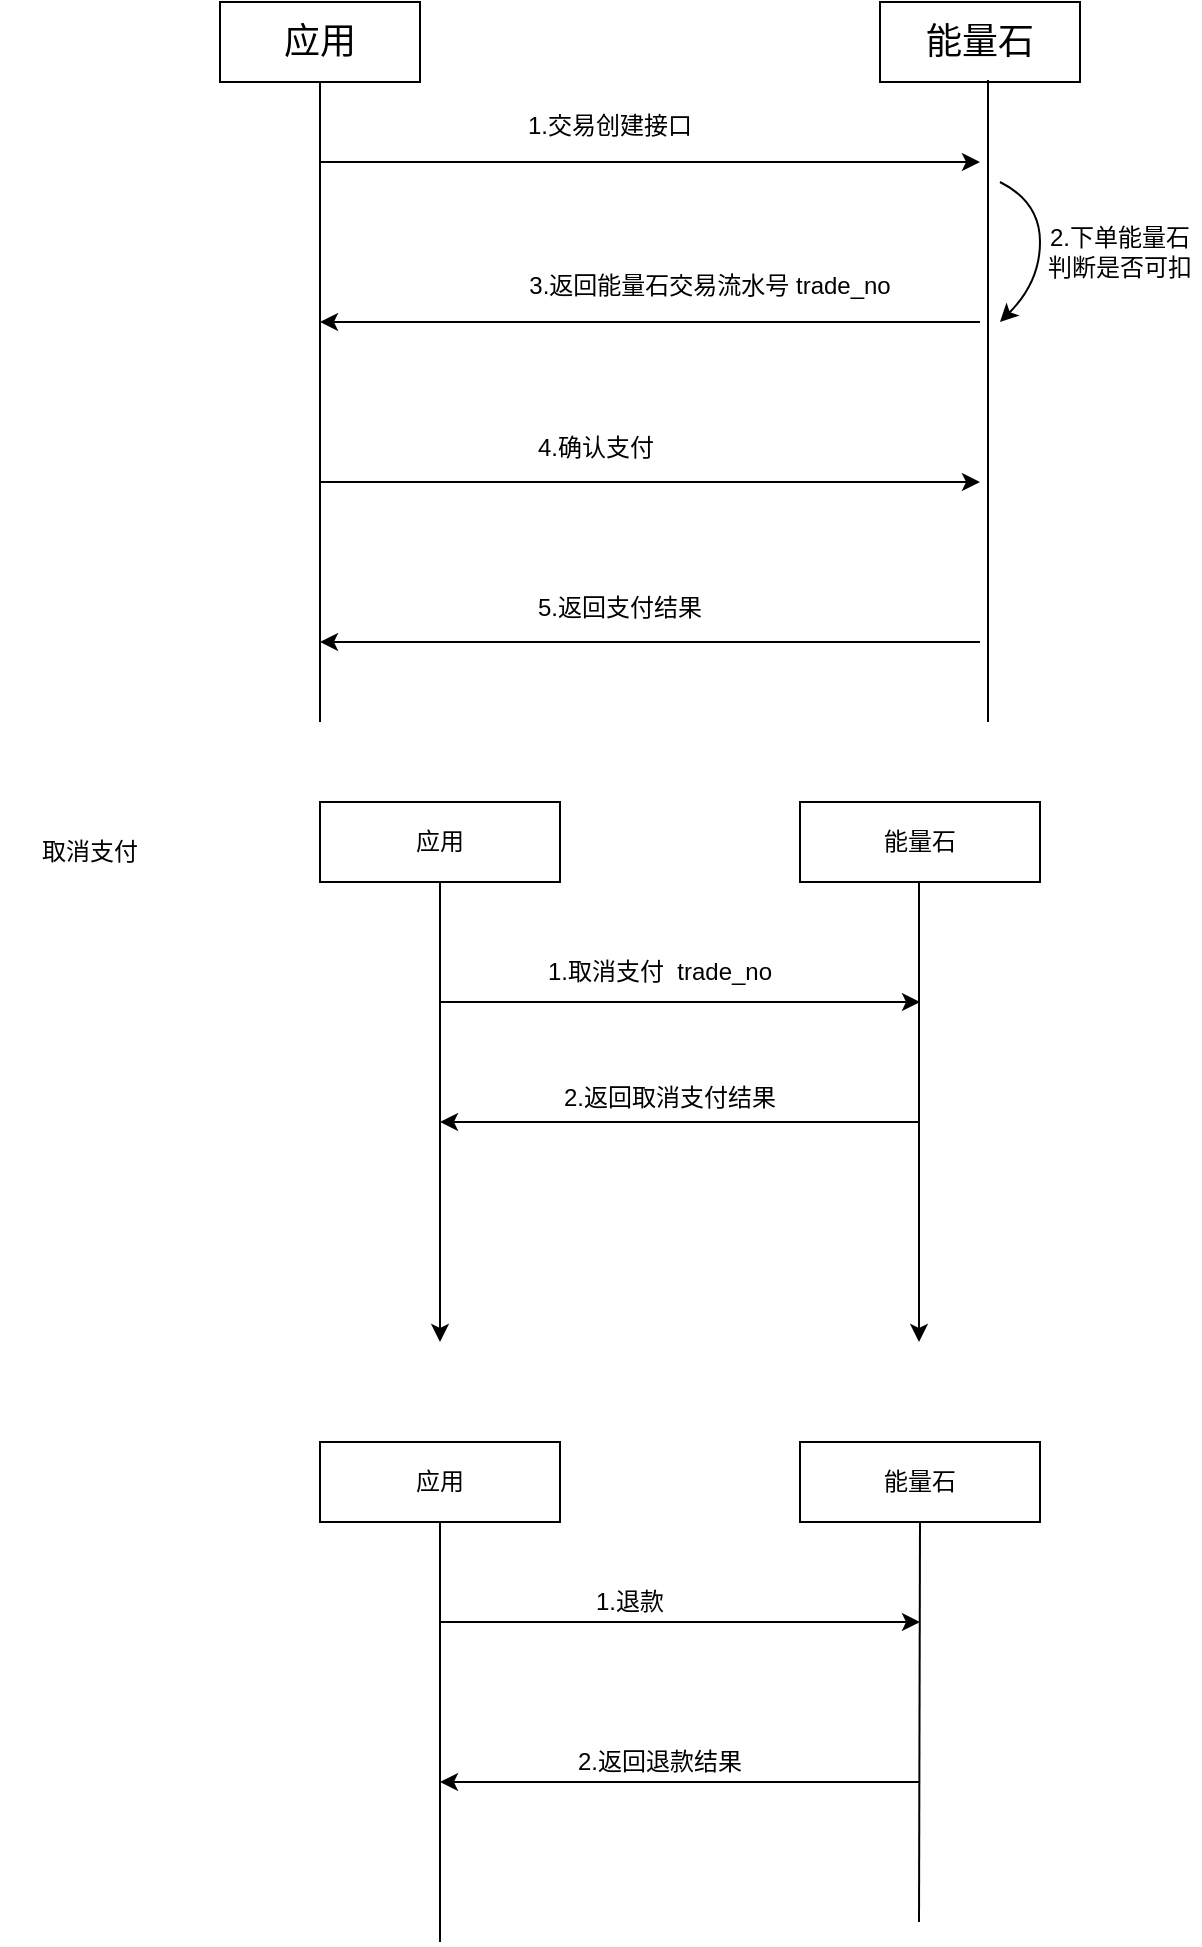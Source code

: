 <mxfile version="14.2.9" type="github">
  <diagram id="GnzU8eZ2AgWcuZcS46n4" name="Page-1">
    <mxGraphModel dx="946" dy="614" grid="1" gridSize="10" guides="1" tooltips="1" connect="1" arrows="1" fold="1" page="1" pageScale="1" pageWidth="827" pageHeight="1169" math="0" shadow="0">
      <root>
        <mxCell id="0" />
        <mxCell id="1" parent="0" />
        <mxCell id="YJyPMQriDYBK7T8zSJiG-1" value="&lt;font style=&quot;font-size: 18px&quot;&gt;应用&lt;/font&gt;" style="rounded=0;whiteSpace=wrap;html=1;" parent="1" vertex="1">
          <mxGeometry x="150" y="40" width="100" height="40" as="geometry" />
        </mxCell>
        <mxCell id="YJyPMQriDYBK7T8zSJiG-2" value="&lt;span style=&quot;font-size: 18px&quot;&gt;能量石&lt;/span&gt;" style="rounded=0;whiteSpace=wrap;html=1;" parent="1" vertex="1">
          <mxGeometry x="480" y="40" width="100" height="40" as="geometry" />
        </mxCell>
        <mxCell id="YJyPMQriDYBK7T8zSJiG-3" value="" style="endArrow=none;html=1;entryX=0.5;entryY=1;entryDx=0;entryDy=0;" parent="1" target="YJyPMQriDYBK7T8zSJiG-1" edge="1">
          <mxGeometry width="50" height="50" relative="1" as="geometry">
            <mxPoint x="200" y="400" as="sourcePoint" />
            <mxPoint x="200" y="90" as="targetPoint" />
          </mxGeometry>
        </mxCell>
        <mxCell id="YJyPMQriDYBK7T8zSJiG-4" value="" style="endArrow=none;html=1;entryX=0.4;entryY=0.975;entryDx=0;entryDy=0;entryPerimeter=0;" parent="1" edge="1">
          <mxGeometry width="50" height="50" relative="1" as="geometry">
            <mxPoint x="534" y="400" as="sourcePoint" />
            <mxPoint x="534" y="79" as="targetPoint" />
          </mxGeometry>
        </mxCell>
        <mxCell id="YJyPMQriDYBK7T8zSJiG-5" value="" style="endArrow=classic;html=1;" parent="1" edge="1">
          <mxGeometry width="50" height="50" relative="1" as="geometry">
            <mxPoint x="200" y="120" as="sourcePoint" />
            <mxPoint x="530" y="120" as="targetPoint" />
          </mxGeometry>
        </mxCell>
        <mxCell id="YJyPMQriDYBK7T8zSJiG-9" value="1.交易创建接口" style="text;html=1;strokeColor=none;fillColor=none;align=center;verticalAlign=middle;whiteSpace=wrap;rounded=0;" parent="1" vertex="1">
          <mxGeometry x="240" y="87" width="210" height="30" as="geometry" />
        </mxCell>
        <mxCell id="YJyPMQriDYBK7T8zSJiG-15" value="" style="endArrow=classic;html=1;" parent="1" edge="1">
          <mxGeometry width="50" height="50" relative="1" as="geometry">
            <mxPoint x="530" y="200" as="sourcePoint" />
            <mxPoint x="200" y="200" as="targetPoint" />
          </mxGeometry>
        </mxCell>
        <mxCell id="YJyPMQriDYBK7T8zSJiG-17" value="&lt;font style=&quot;font-size: 12px&quot;&gt;3.返回能量石交易流水号 trade_no&lt;/font&gt;" style="text;html=1;strokeColor=none;fillColor=none;align=center;verticalAlign=middle;whiteSpace=wrap;rounded=0;" parent="1" vertex="1">
          <mxGeometry x="300" y="172" width="190" height="20" as="geometry" />
        </mxCell>
        <mxCell id="YJyPMQriDYBK7T8zSJiG-18" value="" style="endArrow=classic;html=1;" parent="1" edge="1">
          <mxGeometry width="50" height="50" relative="1" as="geometry">
            <mxPoint x="200" y="280" as="sourcePoint" />
            <mxPoint x="530" y="280" as="targetPoint" />
          </mxGeometry>
        </mxCell>
        <mxCell id="YJyPMQriDYBK7T8zSJiG-19" value="4.确认支付" style="text;html=1;strokeColor=none;fillColor=none;align=center;verticalAlign=middle;whiteSpace=wrap;rounded=0;" parent="1" vertex="1">
          <mxGeometry x="268" y="253" width="140" height="20" as="geometry" />
        </mxCell>
        <mxCell id="YJyPMQriDYBK7T8zSJiG-20" value="" style="endArrow=classic;html=1;" parent="1" edge="1">
          <mxGeometry width="50" height="50" relative="1" as="geometry">
            <mxPoint x="530" y="360" as="sourcePoint" />
            <mxPoint x="200" y="360" as="targetPoint" />
          </mxGeometry>
        </mxCell>
        <mxCell id="YJyPMQriDYBK7T8zSJiG-22" value="5.返回支付结果" style="text;html=1;strokeColor=none;fillColor=none;align=center;verticalAlign=middle;whiteSpace=wrap;rounded=0;" parent="1" vertex="1">
          <mxGeometry x="290" y="333" width="120" height="20" as="geometry" />
        </mxCell>
        <mxCell id="YJyPMQriDYBK7T8zSJiG-23" value="" style="curved=1;endArrow=classic;html=1;" parent="1" edge="1">
          <mxGeometry width="50" height="50" relative="1" as="geometry">
            <mxPoint x="540" y="130" as="sourcePoint" />
            <mxPoint x="540" y="200" as="targetPoint" />
            <Array as="points">
              <mxPoint x="560" y="140" />
              <mxPoint x="560" y="180" />
            </Array>
          </mxGeometry>
        </mxCell>
        <mxCell id="YJyPMQriDYBK7T8zSJiG-24" value="2.下单能量石判断是否可扣" style="text;html=1;strokeColor=none;fillColor=none;align=center;verticalAlign=middle;whiteSpace=wrap;rounded=0;" parent="1" vertex="1">
          <mxGeometry x="560" y="130" width="80" height="70" as="geometry" />
        </mxCell>
        <mxCell id="1PeLt3ajw9_XDMxhFQdu-1" value="应用" style="rounded=0;whiteSpace=wrap;html=1;" vertex="1" parent="1">
          <mxGeometry x="200" y="440" width="120" height="40" as="geometry" />
        </mxCell>
        <mxCell id="1PeLt3ajw9_XDMxhFQdu-2" value="能量石" style="rounded=0;whiteSpace=wrap;html=1;" vertex="1" parent="1">
          <mxGeometry x="440" y="440" width="120" height="40" as="geometry" />
        </mxCell>
        <mxCell id="1PeLt3ajw9_XDMxhFQdu-3" value="取消支付" style="text;html=1;strokeColor=none;fillColor=none;align=center;verticalAlign=middle;whiteSpace=wrap;rounded=0;" vertex="1" parent="1">
          <mxGeometry x="40" y="440" width="90" height="50" as="geometry" />
        </mxCell>
        <mxCell id="1PeLt3ajw9_XDMxhFQdu-4" value="" style="endArrow=classic;html=1;exitX=0.5;exitY=1;exitDx=0;exitDy=0;" edge="1" parent="1" source="1PeLt3ajw9_XDMxhFQdu-1">
          <mxGeometry width="50" height="50" relative="1" as="geometry">
            <mxPoint x="420" y="580" as="sourcePoint" />
            <mxPoint x="260" y="710" as="targetPoint" />
          </mxGeometry>
        </mxCell>
        <mxCell id="1PeLt3ajw9_XDMxhFQdu-5" value="" style="endArrow=classic;html=1;exitX=0.5;exitY=1;exitDx=0;exitDy=0;" edge="1" parent="1">
          <mxGeometry width="50" height="50" relative="1" as="geometry">
            <mxPoint x="499.5" y="480" as="sourcePoint" />
            <mxPoint x="499.5" y="710" as="targetPoint" />
          </mxGeometry>
        </mxCell>
        <mxCell id="1PeLt3ajw9_XDMxhFQdu-6" value="" style="endArrow=classic;html=1;" edge="1" parent="1">
          <mxGeometry width="50" height="50" relative="1" as="geometry">
            <mxPoint x="260" y="540" as="sourcePoint" />
            <mxPoint x="500" y="540" as="targetPoint" />
          </mxGeometry>
        </mxCell>
        <mxCell id="1PeLt3ajw9_XDMxhFQdu-7" value="1.取消支付&amp;nbsp; trade_no" style="text;html=1;strokeColor=none;fillColor=none;align=center;verticalAlign=middle;whiteSpace=wrap;rounded=0;" vertex="1" parent="1">
          <mxGeometry x="310" y="510" width="120" height="30" as="geometry" />
        </mxCell>
        <mxCell id="1PeLt3ajw9_XDMxhFQdu-8" value="" style="endArrow=classic;html=1;" edge="1" parent="1">
          <mxGeometry width="50" height="50" relative="1" as="geometry">
            <mxPoint x="500" y="600" as="sourcePoint" />
            <mxPoint x="260" y="600" as="targetPoint" />
          </mxGeometry>
        </mxCell>
        <mxCell id="1PeLt3ajw9_XDMxhFQdu-9" value="2.返回取消支付结果" style="text;html=1;strokeColor=none;fillColor=none;align=center;verticalAlign=middle;whiteSpace=wrap;rounded=0;" vertex="1" parent="1">
          <mxGeometry x="320" y="575" width="110" height="25" as="geometry" />
        </mxCell>
        <mxCell id="1PeLt3ajw9_XDMxhFQdu-11" value="应用" style="rounded=0;whiteSpace=wrap;html=1;" vertex="1" parent="1">
          <mxGeometry x="200" y="760" width="120" height="40" as="geometry" />
        </mxCell>
        <mxCell id="1PeLt3ajw9_XDMxhFQdu-12" value="能量石" style="rounded=0;whiteSpace=wrap;html=1;" vertex="1" parent="1">
          <mxGeometry x="440" y="760" width="120" height="40" as="geometry" />
        </mxCell>
        <mxCell id="1PeLt3ajw9_XDMxhFQdu-13" value="" style="endArrow=none;html=1;exitX=0.5;exitY=1;exitDx=0;exitDy=0;" edge="1" parent="1" source="1PeLt3ajw9_XDMxhFQdu-11">
          <mxGeometry width="50" height="50" relative="1" as="geometry">
            <mxPoint x="410" y="790" as="sourcePoint" />
            <mxPoint x="260" y="1010" as="targetPoint" />
          </mxGeometry>
        </mxCell>
        <mxCell id="1PeLt3ajw9_XDMxhFQdu-14" value="" style="endArrow=none;html=1;" edge="1" parent="1">
          <mxGeometry width="50" height="50" relative="1" as="geometry">
            <mxPoint x="500" y="800" as="sourcePoint" />
            <mxPoint x="499.5" y="1000" as="targetPoint" />
          </mxGeometry>
        </mxCell>
        <mxCell id="1PeLt3ajw9_XDMxhFQdu-15" value="" style="endArrow=classic;html=1;" edge="1" parent="1">
          <mxGeometry width="50" height="50" relative="1" as="geometry">
            <mxPoint x="260" y="850" as="sourcePoint" />
            <mxPoint x="500" y="850" as="targetPoint" />
          </mxGeometry>
        </mxCell>
        <mxCell id="1PeLt3ajw9_XDMxhFQdu-18" value="1.退款" style="text;html=1;strokeColor=none;fillColor=none;align=center;verticalAlign=middle;whiteSpace=wrap;rounded=0;" vertex="1" parent="1">
          <mxGeometry x="335" y="830" width="40" height="20" as="geometry" />
        </mxCell>
        <mxCell id="1PeLt3ajw9_XDMxhFQdu-19" value="" style="endArrow=classic;html=1;" edge="1" parent="1">
          <mxGeometry width="50" height="50" relative="1" as="geometry">
            <mxPoint x="500" y="930" as="sourcePoint" />
            <mxPoint x="260" y="930" as="targetPoint" />
          </mxGeometry>
        </mxCell>
        <mxCell id="1PeLt3ajw9_XDMxhFQdu-20" value="2.返回退款结果" style="text;html=1;strokeColor=none;fillColor=none;align=center;verticalAlign=middle;whiteSpace=wrap;rounded=0;" vertex="1" parent="1">
          <mxGeometry x="320" y="910" width="100" height="20" as="geometry" />
        </mxCell>
      </root>
    </mxGraphModel>
  </diagram>
</mxfile>
